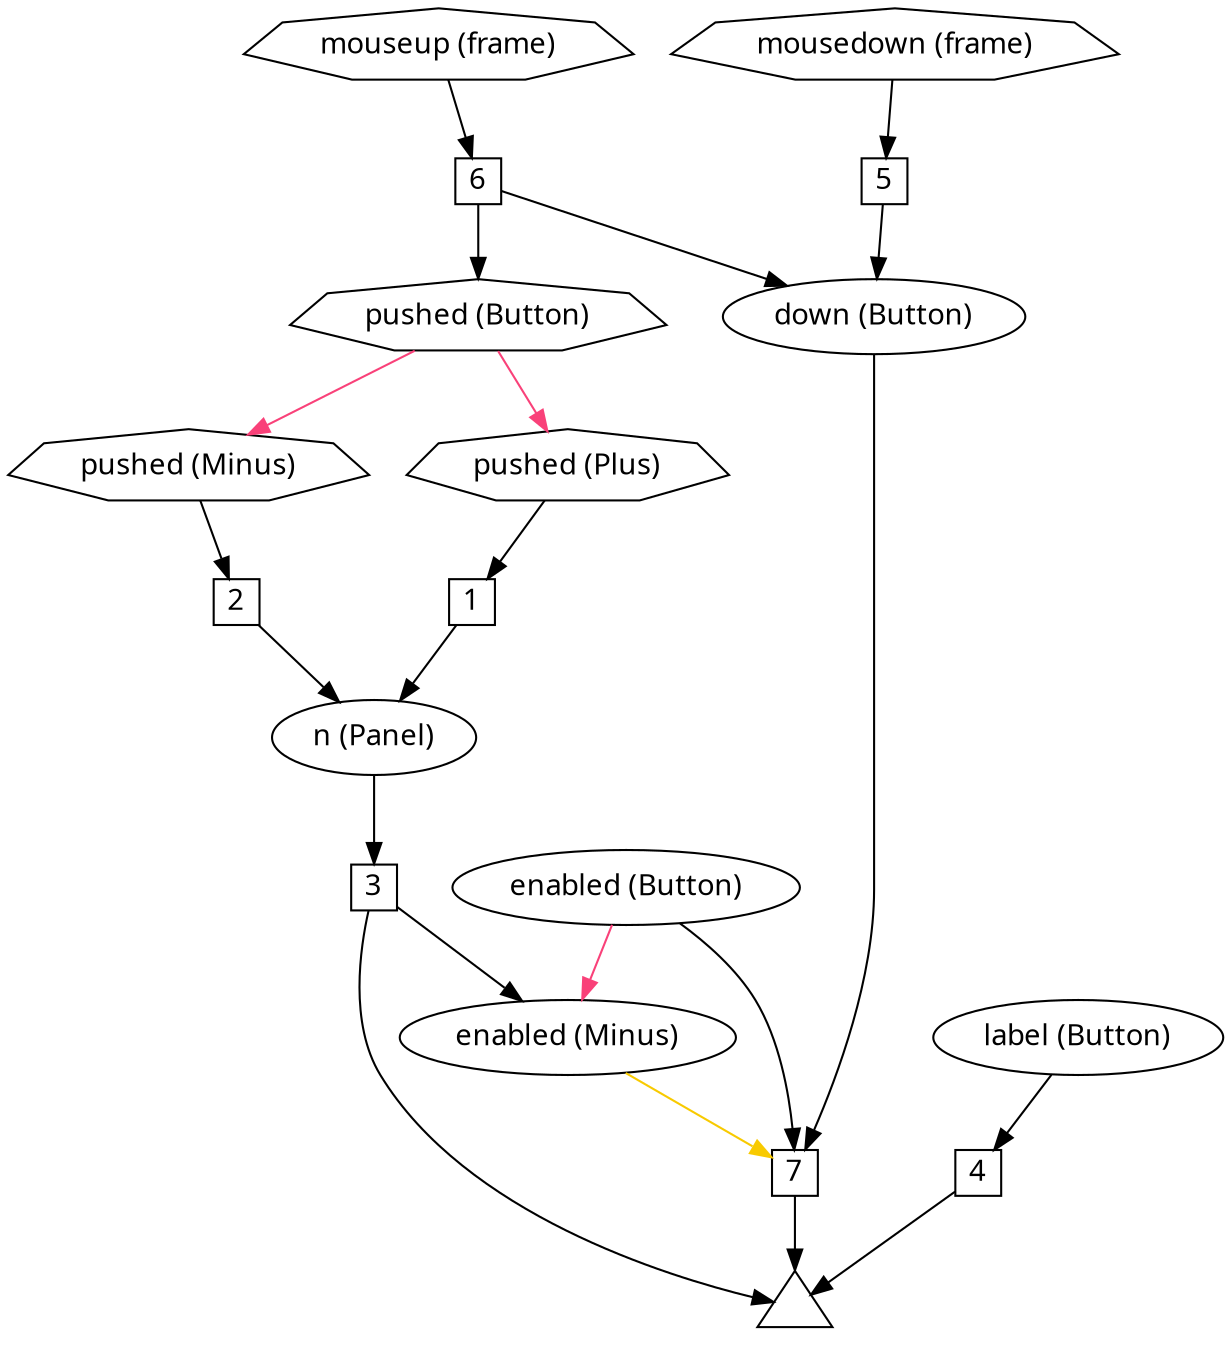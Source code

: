digraph bender {
  node [fontname="Avenir Next"];
  edge [fontname="Avenir Next"];

  t [label="", shape=triangle, fixedsize=true, width=0.5];

  ppushed [label="pushed (Plus)", shape=septagon];
  w1 [label="1", shape=square, fixedsize=true, width=0.3];
  ppushed -> w1;
  w1 -> n;

  mpushed [label="pushed (Minus)", shape=septagon];
  w2 [label="2", shape=square, fixedsize=true, width=0.3];
  mpushed -> w2;
  w2 -> n;

  n [label="n (Panel)"];
  w3 [label="3", shape=square, fixedsize=true, width=0.3];
  menabled [label="enabled (Minus)"];
  n -> w3
  w3 -> t
  w3 -> menabled


  label [label="label (Button)"];
  w4 [label="4", shape=square, fixedsize=true, width=0.3];
  label -> w4;
  w4 -> t;

  mousedown [label="mousedown (frame)", shape=septagon];
  w5 [label="5", shape=square, fixedsize=true, width=0.3];
  down [label="down (Button)"];
  mousedown -> w5;
  w5 -> down;

  mouseup [label="mouseup (frame)", shape=septagon];
  w6 [label="6", shape=square, fixedsize=true, width=0.3];
  mouseup -> w6;
  w6 -> down;
  w6 -> pushed;

  pushed [label="pushed (Button)", shape=septagon];
  pushed -> ppushed [color="#f94179"];
  pushed -> mpushed [color="#f94179"];

  enabled [label="enabled (Button)"];
  w7 [label="7", shape=square, fixedsize=true, width=0.3];
  down -> w7;
  enabled -> w7;
  menabled -> w7 [color="#f8ca00"];
  enabled -> menabled [color="#f94179"];
  w7 -> t;


}
